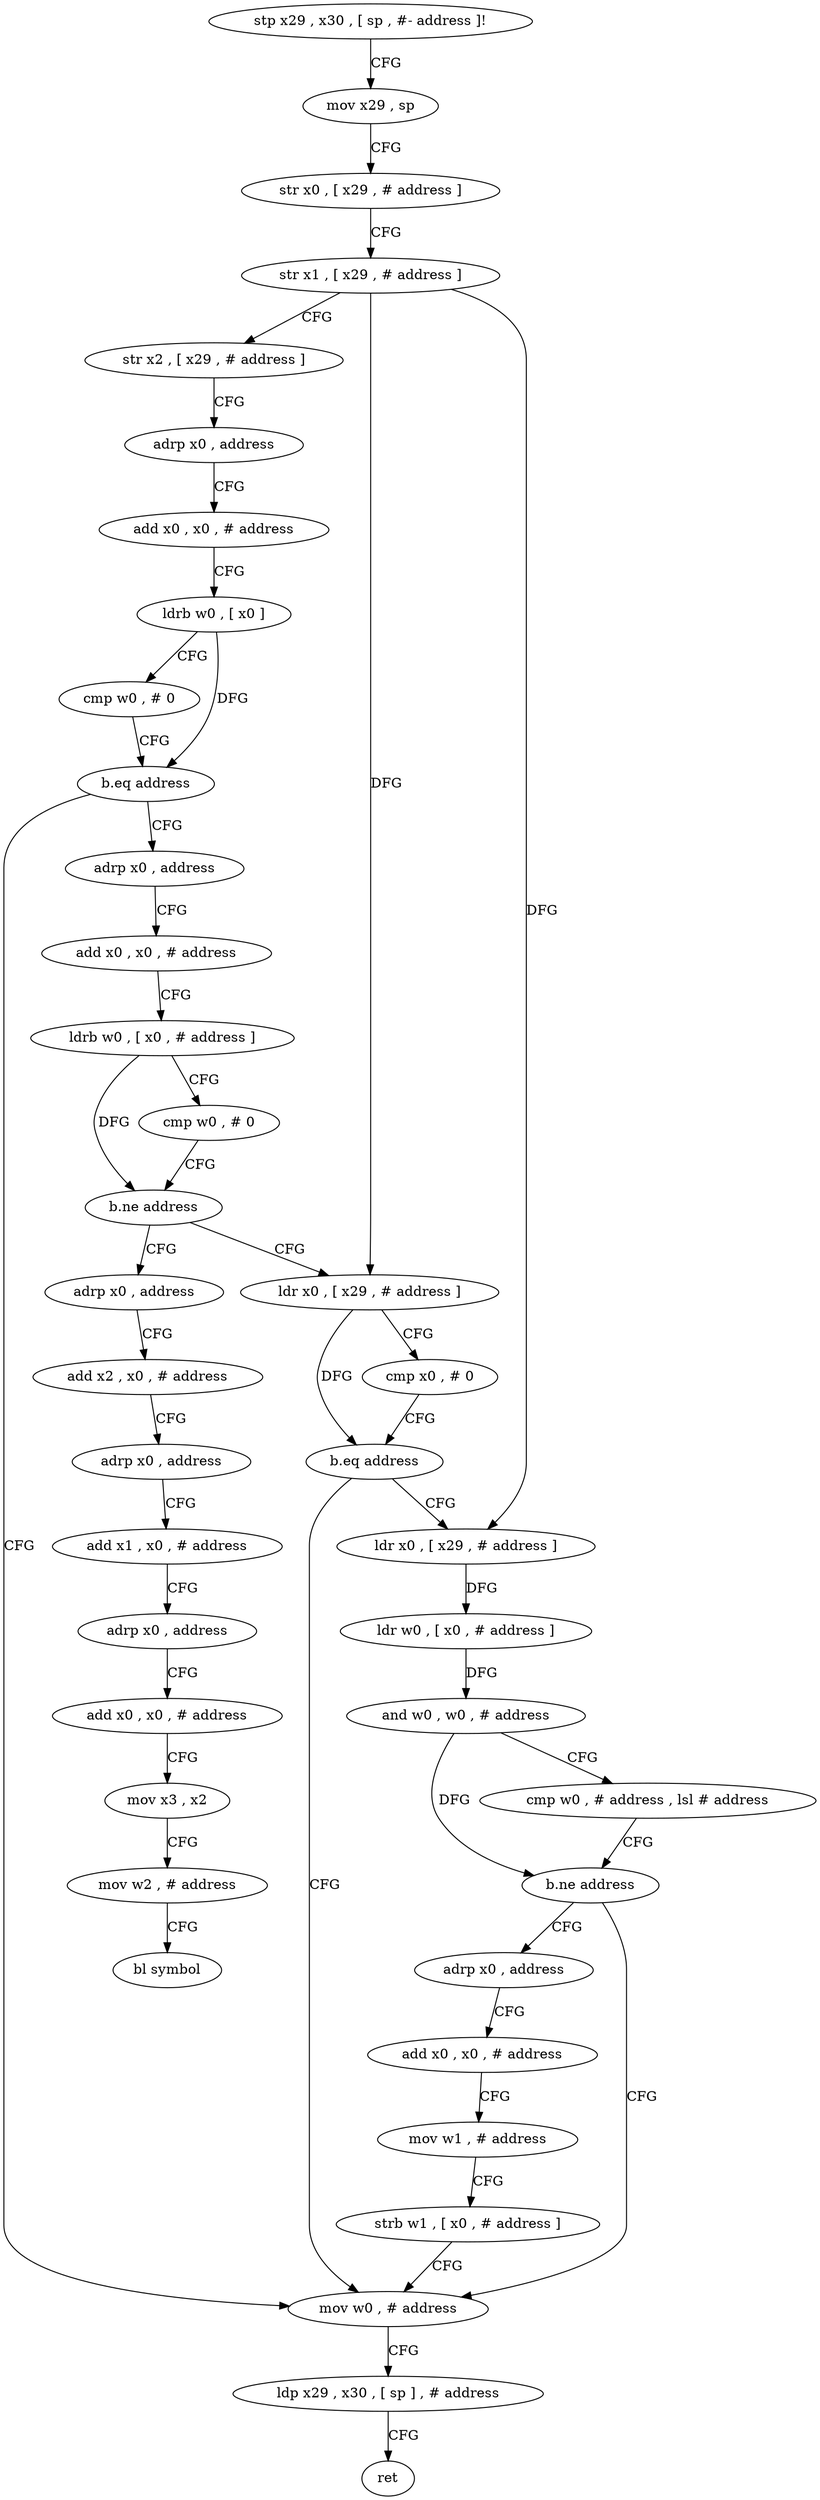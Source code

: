 digraph "func" {
"4221012" [label = "stp x29 , x30 , [ sp , #- address ]!" ]
"4221016" [label = "mov x29 , sp" ]
"4221020" [label = "str x0 , [ x29 , # address ]" ]
"4221024" [label = "str x1 , [ x29 , # address ]" ]
"4221028" [label = "str x2 , [ x29 , # address ]" ]
"4221032" [label = "adrp x0 , address" ]
"4221036" [label = "add x0 , x0 , # address" ]
"4221040" [label = "ldrb w0 , [ x0 ]" ]
"4221044" [label = "cmp w0 , # 0" ]
"4221048" [label = "b.eq address" ]
"4221156" [label = "mov w0 , # address" ]
"4221052" [label = "adrp x0 , address" ]
"4221160" [label = "ldp x29 , x30 , [ sp ] , # address" ]
"4221164" [label = "ret" ]
"4221056" [label = "add x0 , x0 , # address" ]
"4221060" [label = "ldrb w0 , [ x0 , # address ]" ]
"4221064" [label = "cmp w0 , # 0" ]
"4221068" [label = "b.ne address" ]
"4221108" [label = "ldr x0 , [ x29 , # address ]" ]
"4221072" [label = "adrp x0 , address" ]
"4221112" [label = "cmp x0 , # 0" ]
"4221116" [label = "b.eq address" ]
"4221120" [label = "ldr x0 , [ x29 , # address ]" ]
"4221076" [label = "add x2 , x0 , # address" ]
"4221080" [label = "adrp x0 , address" ]
"4221084" [label = "add x1 , x0 , # address" ]
"4221088" [label = "adrp x0 , address" ]
"4221092" [label = "add x0 , x0 , # address" ]
"4221096" [label = "mov x3 , x2" ]
"4221100" [label = "mov w2 , # address" ]
"4221104" [label = "bl symbol" ]
"4221124" [label = "ldr w0 , [ x0 , # address ]" ]
"4221128" [label = "and w0 , w0 , # address" ]
"4221132" [label = "cmp w0 , # address , lsl # address" ]
"4221136" [label = "b.ne address" ]
"4221140" [label = "adrp x0 , address" ]
"4221144" [label = "add x0 , x0 , # address" ]
"4221148" [label = "mov w1 , # address" ]
"4221152" [label = "strb w1 , [ x0 , # address ]" ]
"4221012" -> "4221016" [ label = "CFG" ]
"4221016" -> "4221020" [ label = "CFG" ]
"4221020" -> "4221024" [ label = "CFG" ]
"4221024" -> "4221028" [ label = "CFG" ]
"4221024" -> "4221108" [ label = "DFG" ]
"4221024" -> "4221120" [ label = "DFG" ]
"4221028" -> "4221032" [ label = "CFG" ]
"4221032" -> "4221036" [ label = "CFG" ]
"4221036" -> "4221040" [ label = "CFG" ]
"4221040" -> "4221044" [ label = "CFG" ]
"4221040" -> "4221048" [ label = "DFG" ]
"4221044" -> "4221048" [ label = "CFG" ]
"4221048" -> "4221156" [ label = "CFG" ]
"4221048" -> "4221052" [ label = "CFG" ]
"4221156" -> "4221160" [ label = "CFG" ]
"4221052" -> "4221056" [ label = "CFG" ]
"4221160" -> "4221164" [ label = "CFG" ]
"4221056" -> "4221060" [ label = "CFG" ]
"4221060" -> "4221064" [ label = "CFG" ]
"4221060" -> "4221068" [ label = "DFG" ]
"4221064" -> "4221068" [ label = "CFG" ]
"4221068" -> "4221108" [ label = "CFG" ]
"4221068" -> "4221072" [ label = "CFG" ]
"4221108" -> "4221112" [ label = "CFG" ]
"4221108" -> "4221116" [ label = "DFG" ]
"4221072" -> "4221076" [ label = "CFG" ]
"4221112" -> "4221116" [ label = "CFG" ]
"4221116" -> "4221156" [ label = "CFG" ]
"4221116" -> "4221120" [ label = "CFG" ]
"4221120" -> "4221124" [ label = "DFG" ]
"4221076" -> "4221080" [ label = "CFG" ]
"4221080" -> "4221084" [ label = "CFG" ]
"4221084" -> "4221088" [ label = "CFG" ]
"4221088" -> "4221092" [ label = "CFG" ]
"4221092" -> "4221096" [ label = "CFG" ]
"4221096" -> "4221100" [ label = "CFG" ]
"4221100" -> "4221104" [ label = "CFG" ]
"4221124" -> "4221128" [ label = "DFG" ]
"4221128" -> "4221132" [ label = "CFG" ]
"4221128" -> "4221136" [ label = "DFG" ]
"4221132" -> "4221136" [ label = "CFG" ]
"4221136" -> "4221156" [ label = "CFG" ]
"4221136" -> "4221140" [ label = "CFG" ]
"4221140" -> "4221144" [ label = "CFG" ]
"4221144" -> "4221148" [ label = "CFG" ]
"4221148" -> "4221152" [ label = "CFG" ]
"4221152" -> "4221156" [ label = "CFG" ]
}
